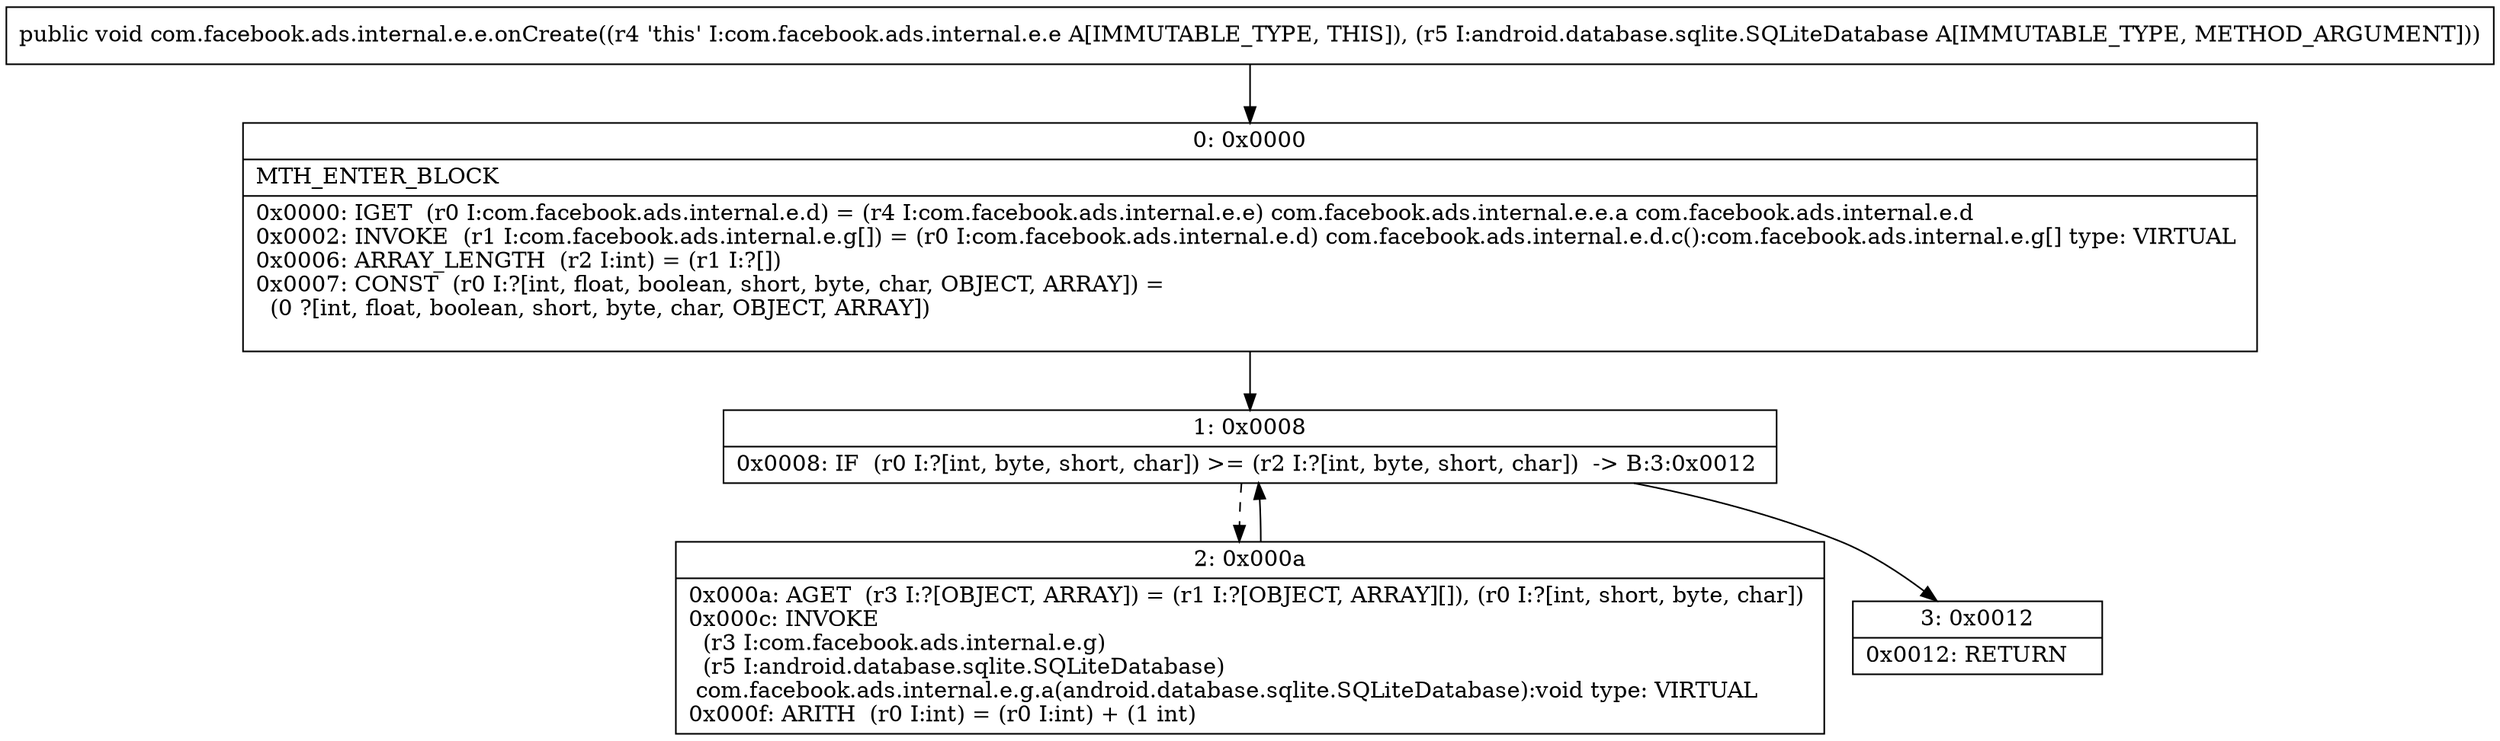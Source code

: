 digraph "CFG forcom.facebook.ads.internal.e.e.onCreate(Landroid\/database\/sqlite\/SQLiteDatabase;)V" {
Node_0 [shape=record,label="{0\:\ 0x0000|MTH_ENTER_BLOCK\l|0x0000: IGET  (r0 I:com.facebook.ads.internal.e.d) = (r4 I:com.facebook.ads.internal.e.e) com.facebook.ads.internal.e.e.a com.facebook.ads.internal.e.d \l0x0002: INVOKE  (r1 I:com.facebook.ads.internal.e.g[]) = (r0 I:com.facebook.ads.internal.e.d) com.facebook.ads.internal.e.d.c():com.facebook.ads.internal.e.g[] type: VIRTUAL \l0x0006: ARRAY_LENGTH  (r2 I:int) = (r1 I:?[]) \l0x0007: CONST  (r0 I:?[int, float, boolean, short, byte, char, OBJECT, ARRAY]) = \l  (0 ?[int, float, boolean, short, byte, char, OBJECT, ARRAY])\l \l}"];
Node_1 [shape=record,label="{1\:\ 0x0008|0x0008: IF  (r0 I:?[int, byte, short, char]) \>= (r2 I:?[int, byte, short, char])  \-\> B:3:0x0012 \l}"];
Node_2 [shape=record,label="{2\:\ 0x000a|0x000a: AGET  (r3 I:?[OBJECT, ARRAY]) = (r1 I:?[OBJECT, ARRAY][]), (r0 I:?[int, short, byte, char]) \l0x000c: INVOKE  \l  (r3 I:com.facebook.ads.internal.e.g)\l  (r5 I:android.database.sqlite.SQLiteDatabase)\l com.facebook.ads.internal.e.g.a(android.database.sqlite.SQLiteDatabase):void type: VIRTUAL \l0x000f: ARITH  (r0 I:int) = (r0 I:int) + (1 int) \l}"];
Node_3 [shape=record,label="{3\:\ 0x0012|0x0012: RETURN   \l}"];
MethodNode[shape=record,label="{public void com.facebook.ads.internal.e.e.onCreate((r4 'this' I:com.facebook.ads.internal.e.e A[IMMUTABLE_TYPE, THIS]), (r5 I:android.database.sqlite.SQLiteDatabase A[IMMUTABLE_TYPE, METHOD_ARGUMENT])) }"];
MethodNode -> Node_0;
Node_0 -> Node_1;
Node_1 -> Node_2[style=dashed];
Node_1 -> Node_3;
Node_2 -> Node_1;
}

